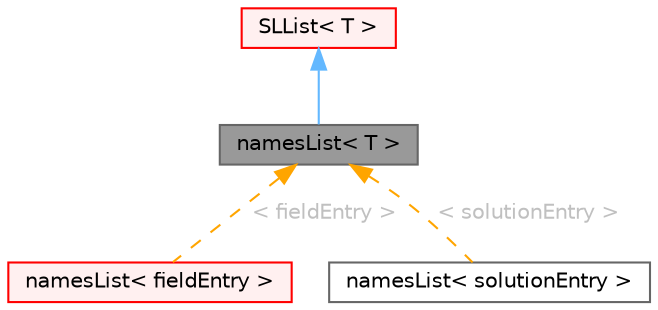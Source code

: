 digraph "namesList&lt; T &gt;"
{
 // LATEX_PDF_SIZE
  bgcolor="transparent";
  edge [fontname=Helvetica,fontsize=10,labelfontname=Helvetica,labelfontsize=10];
  node [fontname=Helvetica,fontsize=10,shape=box,height=0.2,width=0.4];
  Node1 [id="Node000001",label="namesList\< T \>",height=0.2,width=0.4,color="gray40", fillcolor="grey60", style="filled", fontcolor="black",tooltip=" "];
  Node2 -> Node1 [id="edge1_Node000001_Node000002",dir="back",color="steelblue1",style="solid",tooltip=" "];
  Node2 [id="Node000002",label="SLList\< T \>",height=0.2,width=0.4,color="red", fillcolor="#FFF0F0", style="filled",URL="$classFoam_1_1LList.html",tooltip="Template class for non-intrusive linked lists."];
  Node1 -> Node4 [id="edge2_Node000001_Node000004",dir="back",color="orange",style="dashed",tooltip=" ",label=" \< fieldEntry \>",fontcolor="grey" ];
  Node4 [id="Node000004",label="namesList\< fieldEntry \>",height=0.2,width=0.4,color="red", fillcolor="#FFF0F0", style="filled",URL="$classFoam_1_1ccm_1_1namesList.html",tooltip=" "];
  Node1 -> Node6 [id="edge3_Node000001_Node000006",dir="back",color="orange",style="dashed",tooltip=" ",label=" \< solutionEntry \>",fontcolor="grey" ];
  Node6 [id="Node000006",label="namesList\< solutionEntry \>",height=0.2,width=0.4,color="gray40", fillcolor="white", style="filled",URL="$classFoam_1_1ccm_1_1namesList.html",tooltip=" "];
}
